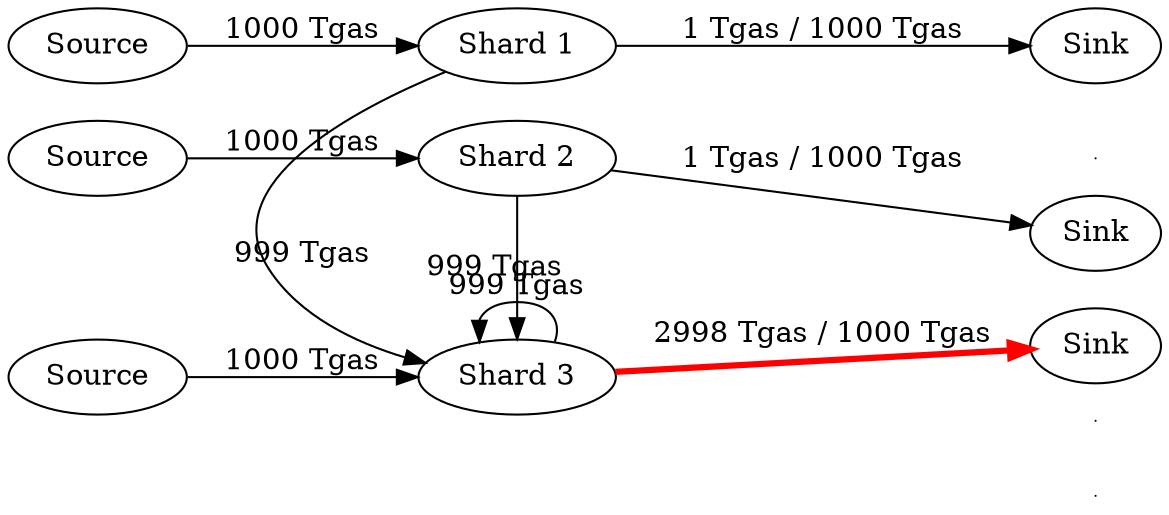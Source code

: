 digraph G {
    rankdir=LR;

    // Invisible nodes for alignment
    {
        node [shape=point, width=0, height=0, label=""];
        invisible_sink1;
        invisible_sink2;
        invisible_sink3;
    }

    // Nodes
    subgraph cluster_shard1 {
        label = "Shard 1";
        style=filled;
        color=lightgrey;
        node [shape=ellipse];

        Source1 [label="Source"];
        Shard1 [label="Shard 1"];
        Sink1 [label="Sink"];

        Sink1 -> invisible_sink1 [style=invis];
    }

    subgraph cluster_shard2 {
        label = "Shard 2";
        style=filled;
        color=lightgrey;
        node [shape=ellipse];

        Source2 [label="Source"];
        Shard2 [label="Shard 2"];
        Sink2 [label="Sink"];

        invisible_sink1 -> invisible_sink2 [style=invis];
        Sink2 -> invisible_sink2 [style=invis];
    }

    subgraph cluster_shard3 {
        label = "Shard 3";
        style=filled;
        color=lightgrey;
        node [shape=ellipse];

        Source3 [label="Source"];
        Shard3 [label="Shard 3"];
        Sink3 [label="Sink"];

        invisible_sink2 -> invisible_sink3 [style=invis];
        Sink3 -> invisible_sink3 [style=invis];
    }

    // Edges
    Source1 -> Shard1 [label="1000 Tgas"];
    Shard1 -> Sink1 [label="1 Tgas / 1000 Tgas"];

    Source2 -> Shard2 [label="1000 Tgas"];
    Shard2 -> Sink2 [label="1 Tgas / 1000 Tgas"];

    Source3 -> Shard3 [label="1000 Tgas"];
    Shard3 -> Sink3 [label="2998 Tgas / 1000 Tgas" color="red" penwidth=3];

    Shard1 -> Shard3 [label="999 Tgas"];
    Shard2 -> Shard3 [label="999 Tgas"];
    Shard3 -> Shard3 [label="999 Tgas", dir="back"];

    // Aligning subgraphs
    {rank=same; Source1; Source2; Source3;}
    {rank=same; Shard1; Shard2; Shard3;}
    {rank=same; Sink1; Sink2; Sink3; invisible_sink1; invisible_sink2; invisible_sink3;}
}
